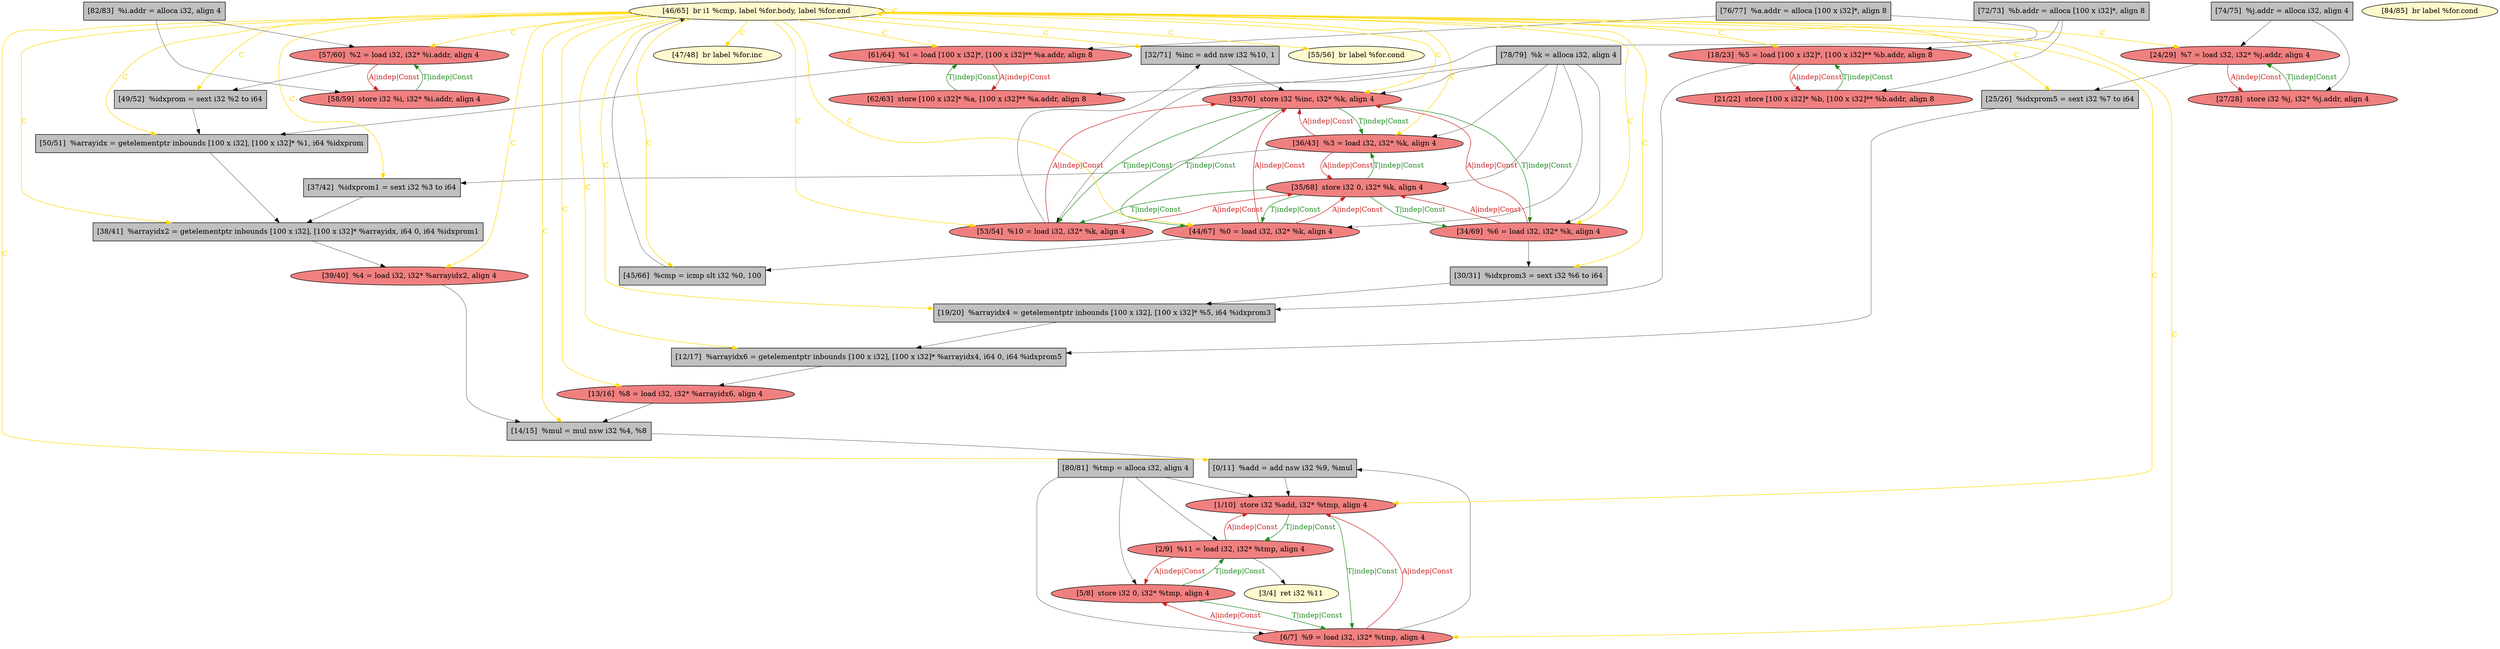 
digraph G {


node100 [fillcolor=lightcoral,label="[39/40]  %4 = load i32, i32* %arrayidx2, align 4",shape=ellipse,style=filled ]
node99 [fillcolor=grey,label="[37/42]  %idxprom1 = sext i32 %3 to i64",shape=rectangle,style=filled ]
node94 [fillcolor=grey,label="[14/15]  %mul = mul nsw i32 %4, %8",shape=rectangle,style=filled ]
node72 [fillcolor=lemonchiffon,label="[55/56]  br label %for.cond",shape=ellipse,style=filled ]
node63 [fillcolor=lightcoral,label="[24/29]  %7 = load i32, i32* %j.addr, align 4",shape=ellipse,style=filled ]
node71 [fillcolor=lightcoral,label="[35/68]  store i32 0, i32* %k, align 4",shape=ellipse,style=filled ]
node92 [fillcolor=lemonchiffon,label="[84/85]  br label %for.cond",shape=ellipse,style=filled ]
node70 [fillcolor=grey,label="[72/73]  %b.addr = alloca [100 x i32]*, align 8",shape=rectangle,style=filled ]
node82 [fillcolor=grey,label="[78/79]  %k = alloca i32, align 4",shape=rectangle,style=filled ]
node96 [fillcolor=lightcoral,label="[5/8]  store i32 0, i32* %tmp, align 4",shape=ellipse,style=filled ]
node67 [fillcolor=grey,label="[38/41]  %arrayidx2 = getelementptr inbounds [100 x i32], [100 x i32]* %arrayidx, i64 0, i64 %idxprom1",shape=rectangle,style=filled ]
node68 [fillcolor=lightcoral,label="[1/10]  store i32 %add, i32* %tmp, align 4",shape=ellipse,style=filled ]
node62 [fillcolor=lightcoral,label="[13/16]  %8 = load i32, i32* %arrayidx6, align 4",shape=ellipse,style=filled ]
node66 [fillcolor=grey,label="[32/71]  %inc = add nsw i32 %10, 1",shape=rectangle,style=filled ]
node95 [fillcolor=lightcoral,label="[33/70]  store i32 %inc, i32* %k, align 4",shape=ellipse,style=filled ]
node65 [fillcolor=lightcoral,label="[21/22]  store [100 x i32]* %b, [100 x i32]** %b.addr, align 8",shape=ellipse,style=filled ]
node73 [fillcolor=grey,label="[74/75]  %j.addr = alloca i32, align 4",shape=rectangle,style=filled ]
node64 [fillcolor=grey,label="[30/31]  %idxprom3 = sext i32 %6 to i64",shape=rectangle,style=filled ]
node59 [fillcolor=grey,label="[12/17]  %arrayidx6 = getelementptr inbounds [100 x i32], [100 x i32]* %arrayidx4, i64 0, i64 %idxprom5",shape=rectangle,style=filled ]
node98 [fillcolor=grey,label="[25/26]  %idxprom5 = sext i32 %7 to i64",shape=rectangle,style=filled ]
node77 [fillcolor=grey,label="[19/20]  %arrayidx4 = getelementptr inbounds [100 x i32], [100 x i32]* %5, i64 %idxprom3",shape=rectangle,style=filled ]
node61 [fillcolor=lightcoral,label="[18/23]  %5 = load [100 x i32]*, [100 x i32]** %b.addr, align 8",shape=ellipse,style=filled ]
node79 [fillcolor=lightcoral,label="[2/9]  %11 = load i32, i32* %tmp, align 4",shape=ellipse,style=filled ]
node80 [fillcolor=grey,label="[76/77]  %a.addr = alloca [100 x i32]*, align 8",shape=rectangle,style=filled ]
node58 [fillcolor=grey,label="[0/11]  %add = add nsw i32 %9, %mul",shape=rectangle,style=filled ]
node87 [fillcolor=lightcoral,label="[57/60]  %2 = load i32, i32* %i.addr, align 4",shape=ellipse,style=filled ]
node60 [fillcolor=lightcoral,label="[6/7]  %9 = load i32, i32* %tmp, align 4",shape=ellipse,style=filled ]
node97 [fillcolor=lightcoral,label="[36/43]  %3 = load i32, i32* %k, align 4",shape=ellipse,style=filled ]
node91 [fillcolor=lightcoral,label="[61/64]  %1 = load [100 x i32]*, [100 x i32]** %a.addr, align 8",shape=ellipse,style=filled ]
node74 [fillcolor=grey,label="[50/51]  %arrayidx = getelementptr inbounds [100 x i32], [100 x i32]* %1, i64 %idxprom",shape=rectangle,style=filled ]
node90 [fillcolor=lightcoral,label="[58/59]  store i32 %i, i32* %i.addr, align 4",shape=ellipse,style=filled ]
node86 [fillcolor=grey,label="[80/81]  %tmp = alloca i32, align 4",shape=rectangle,style=filled ]
node75 [fillcolor=lightcoral,label="[44/67]  %0 = load i32, i32* %k, align 4",shape=ellipse,style=filled ]
node76 [fillcolor=grey,label="[45/66]  %cmp = icmp slt i32 %0, 100",shape=rectangle,style=filled ]
node78 [fillcolor=lemonchiffon,label="[47/48]  br label %for.inc",shape=ellipse,style=filled ]
node69 [fillcolor=lightcoral,label="[27/28]  store i32 %j, i32* %j.addr, align 4",shape=ellipse,style=filled ]
node81 [fillcolor=lemonchiffon,label="[3/4]  ret i32 %11",shape=ellipse,style=filled ]
node84 [fillcolor=lemonchiffon,label="[46/65]  br i1 %cmp, label %for.body, label %for.end",shape=ellipse,style=filled ]
node83 [fillcolor=lightcoral,label="[53/54]  %10 = load i32, i32* %k, align 4",shape=ellipse,style=filled ]
node85 [fillcolor=lightcoral,label="[34/69]  %6 = load i32, i32* %k, align 4",shape=ellipse,style=filled ]
node93 [fillcolor=grey,label="[49/52]  %idxprom = sext i32 %2 to i64",shape=rectangle,style=filled ]
node88 [fillcolor=lightcoral,label="[62/63]  store [100 x i32]* %a, [100 x i32]** %a.addr, align 8",shape=ellipse,style=filled ]
node89 [fillcolor=grey,label="[82/83]  %i.addr = alloca i32, align 4",shape=rectangle,style=filled ]

node84->node66 [style=solid,color=gold,label="C",penwidth=1.0,fontcolor=gold ]
node84->node63 [style=solid,color=gold,label="C",penwidth=1.0,fontcolor=gold ]
node84->node83 [style=solid,color=gold,label="C",penwidth=1.0,fontcolor=gold ]
node71->node85 [style=solid,color=forestgreen,label="T|indep|Const",penwidth=1.0,fontcolor=forestgreen ]
node63->node69 [style=solid,color=firebrick3,label="A|indep|Const",penwidth=1.0,fontcolor=firebrick3 ]
node71->node75 [style=solid,color=forestgreen,label="T|indep|Const",penwidth=1.0,fontcolor=forestgreen ]
node85->node95 [style=solid,color=firebrick3,label="A|indep|Const",penwidth=1.0,fontcolor=firebrick3 ]
node95->node85 [style=solid,color=forestgreen,label="T|indep|Const",penwidth=1.0,fontcolor=forestgreen ]
node83->node95 [style=solid,color=firebrick3,label="A|indep|Const",penwidth=1.0,fontcolor=firebrick3 ]
node95->node83 [style=solid,color=forestgreen,label="T|indep|Const",penwidth=1.0,fontcolor=forestgreen ]
node75->node71 [style=solid,color=firebrick3,label="A|indep|Const",penwidth=1.0,fontcolor=firebrick3 ]
node99->node67 [style=solid,color=black,label="",penwidth=0.5,fontcolor=black ]
node90->node87 [style=solid,color=forestgreen,label="T|indep|Const",penwidth=1.0,fontcolor=forestgreen ]
node68->node79 [style=solid,color=forestgreen,label="T|indep|Const",penwidth=1.0,fontcolor=forestgreen ]
node82->node97 [style=solid,color=black,label="",penwidth=0.5,fontcolor=black ]
node60->node96 [style=solid,color=firebrick3,label="A|indep|Const",penwidth=1.0,fontcolor=firebrick3 ]
node91->node74 [style=solid,color=black,label="",penwidth=0.5,fontcolor=black ]
node89->node90 [style=solid,color=black,label="",penwidth=0.5,fontcolor=black ]
node83->node66 [style=solid,color=black,label="",penwidth=0.5,fontcolor=black ]
node64->node77 [style=solid,color=black,label="",penwidth=0.5,fontcolor=black ]
node75->node95 [style=solid,color=firebrick3,label="A|indep|Const",penwidth=1.0,fontcolor=firebrick3 ]
node79->node81 [style=solid,color=black,label="",penwidth=0.5,fontcolor=black ]
node84->node85 [style=solid,color=gold,label="C",penwidth=1.0,fontcolor=gold ]
node82->node95 [style=solid,color=black,label="",penwidth=0.5,fontcolor=black ]
node79->node96 [style=solid,color=firebrick3,label="A|indep|Const",penwidth=1.0,fontcolor=firebrick3 ]
node82->node75 [style=solid,color=black,label="",penwidth=0.5,fontcolor=black ]
node97->node95 [style=solid,color=firebrick3,label="A|indep|Const",penwidth=1.0,fontcolor=firebrick3 ]
node86->node68 [style=solid,color=black,label="",penwidth=0.5,fontcolor=black ]
node84->node91 [style=solid,color=gold,label="C",penwidth=1.0,fontcolor=gold ]
node82->node85 [style=solid,color=black,label="",penwidth=0.5,fontcolor=black ]
node87->node93 [style=solid,color=black,label="",penwidth=0.5,fontcolor=black ]
node88->node91 [style=solid,color=forestgreen,label="T|indep|Const",penwidth=1.0,fontcolor=forestgreen ]
node73->node69 [style=solid,color=black,label="",penwidth=0.5,fontcolor=black ]
node84->node60 [style=solid,color=gold,label="C",penwidth=1.0,fontcolor=gold ]
node84->node58 [style=solid,color=gold,label="C",penwidth=1.0,fontcolor=gold ]
node84->node95 [style=solid,color=gold,label="C",penwidth=1.0,fontcolor=gold ]
node84->node98 [style=solid,color=gold,label="C",penwidth=1.0,fontcolor=gold ]
node84->node84 [style=solid,color=gold,label="C",penwidth=1.0,fontcolor=gold ]
node62->node94 [style=solid,color=black,label="",penwidth=0.5,fontcolor=black ]
node83->node71 [style=solid,color=firebrick3,label="A|indep|Const",penwidth=1.0,fontcolor=firebrick3 ]
node84->node87 [style=solid,color=gold,label="C",penwidth=1.0,fontcolor=gold ]
node84->node78 [style=solid,color=gold,label="C",penwidth=1.0,fontcolor=gold ]
node91->node88 [style=solid,color=firebrick3,label="A|indep|Const",penwidth=1.0,fontcolor=firebrick3 ]
node84->node100 [style=solid,color=gold,label="C",penwidth=1.0,fontcolor=gold ]
node84->node72 [style=solid,color=gold,label="C",penwidth=1.0,fontcolor=gold ]
node61->node65 [style=solid,color=firebrick3,label="A|indep|Const",penwidth=1.0,fontcolor=firebrick3 ]
node84->node77 [style=solid,color=gold,label="C",penwidth=1.0,fontcolor=gold ]
node84->node59 [style=solid,color=gold,label="C",penwidth=1.0,fontcolor=gold ]
node67->node100 [style=solid,color=black,label="",penwidth=0.5,fontcolor=black ]
node75->node76 [style=solid,color=black,label="",penwidth=0.5,fontcolor=black ]
node84->node74 [style=solid,color=gold,label="C",penwidth=1.0,fontcolor=gold ]
node60->node58 [style=solid,color=black,label="",penwidth=0.5,fontcolor=black ]
node85->node71 [style=solid,color=firebrick3,label="A|indep|Const",penwidth=1.0,fontcolor=firebrick3 ]
node79->node68 [style=solid,color=firebrick3,label="A|indep|Const",penwidth=1.0,fontcolor=firebrick3 ]
node84->node67 [style=solid,color=gold,label="C",penwidth=1.0,fontcolor=gold ]
node89->node87 [style=solid,color=black,label="",penwidth=0.5,fontcolor=black ]
node84->node93 [style=solid,color=gold,label="C",penwidth=1.0,fontcolor=gold ]
node84->node62 [style=solid,color=gold,label="C",penwidth=1.0,fontcolor=gold ]
node84->node75 [style=solid,color=gold,label="C",penwidth=1.0,fontcolor=gold ]
node97->node99 [style=solid,color=black,label="",penwidth=0.5,fontcolor=black ]
node97->node71 [style=solid,color=firebrick3,label="A|indep|Const",penwidth=1.0,fontcolor=firebrick3 ]
node96->node60 [style=solid,color=forestgreen,label="T|indep|Const",penwidth=1.0,fontcolor=forestgreen ]
node86->node96 [style=solid,color=black,label="",penwidth=0.5,fontcolor=black ]
node74->node67 [style=solid,color=black,label="",penwidth=0.5,fontcolor=black ]
node100->node94 [style=solid,color=black,label="",penwidth=0.5,fontcolor=black ]
node65->node61 [style=solid,color=forestgreen,label="T|indep|Const",penwidth=1.0,fontcolor=forestgreen ]
node84->node99 [style=solid,color=gold,label="C",penwidth=1.0,fontcolor=gold ]
node93->node74 [style=solid,color=black,label="",penwidth=0.5,fontcolor=black ]
node84->node97 [style=solid,color=gold,label="C",penwidth=1.0,fontcolor=gold ]
node77->node59 [style=solid,color=black,label="",penwidth=0.5,fontcolor=black ]
node82->node83 [style=solid,color=black,label="",penwidth=0.5,fontcolor=black ]
node80->node88 [style=solid,color=black,label="",penwidth=0.5,fontcolor=black ]
node71->node83 [style=solid,color=forestgreen,label="T|indep|Const",penwidth=1.0,fontcolor=forestgreen ]
node70->node61 [style=solid,color=black,label="",penwidth=0.5,fontcolor=black ]
node98->node59 [style=solid,color=black,label="",penwidth=0.5,fontcolor=black ]
node69->node63 [style=solid,color=forestgreen,label="T|indep|Const",penwidth=1.0,fontcolor=forestgreen ]
node82->node71 [style=solid,color=black,label="",penwidth=0.5,fontcolor=black ]
node66->node95 [style=solid,color=black,label="",penwidth=0.5,fontcolor=black ]
node94->node58 [style=solid,color=black,label="",penwidth=0.5,fontcolor=black ]
node84->node68 [style=solid,color=gold,label="C",penwidth=1.0,fontcolor=gold ]
node85->node64 [style=solid,color=black,label="",penwidth=0.5,fontcolor=black ]
node71->node97 [style=solid,color=forestgreen,label="T|indep|Const",penwidth=1.0,fontcolor=forestgreen ]
node70->node65 [style=solid,color=black,label="",penwidth=0.5,fontcolor=black ]
node84->node76 [style=solid,color=gold,label="C",penwidth=1.0,fontcolor=gold ]
node76->node84 [style=solid,color=black,label="",penwidth=0.5,fontcolor=black ]
node68->node60 [style=solid,color=forestgreen,label="T|indep|Const",penwidth=1.0,fontcolor=forestgreen ]
node87->node90 [style=solid,color=firebrick3,label="A|indep|Const",penwidth=1.0,fontcolor=firebrick3 ]
node63->node98 [style=solid,color=black,label="",penwidth=0.5,fontcolor=black ]
node73->node63 [style=solid,color=black,label="",penwidth=0.5,fontcolor=black ]
node95->node75 [style=solid,color=forestgreen,label="T|indep|Const",penwidth=1.0,fontcolor=forestgreen ]
node60->node68 [style=solid,color=firebrick3,label="A|indep|Const",penwidth=1.0,fontcolor=firebrick3 ]
node84->node94 [style=solid,color=gold,label="C",penwidth=1.0,fontcolor=gold ]
node95->node97 [style=solid,color=forestgreen,label="T|indep|Const",penwidth=1.0,fontcolor=forestgreen ]
node86->node60 [style=solid,color=black,label="",penwidth=0.5,fontcolor=black ]
node84->node61 [style=solid,color=gold,label="C",penwidth=1.0,fontcolor=gold ]
node59->node62 [style=solid,color=black,label="",penwidth=0.5,fontcolor=black ]
node61->node77 [style=solid,color=black,label="",penwidth=0.5,fontcolor=black ]
node80->node91 [style=solid,color=black,label="",penwidth=0.5,fontcolor=black ]
node96->node79 [style=solid,color=forestgreen,label="T|indep|Const",penwidth=1.0,fontcolor=forestgreen ]
node86->node79 [style=solid,color=black,label="",penwidth=0.5,fontcolor=black ]
node84->node64 [style=solid,color=gold,label="C",penwidth=1.0,fontcolor=gold ]
node58->node68 [style=solid,color=black,label="",penwidth=0.5,fontcolor=black ]


}
